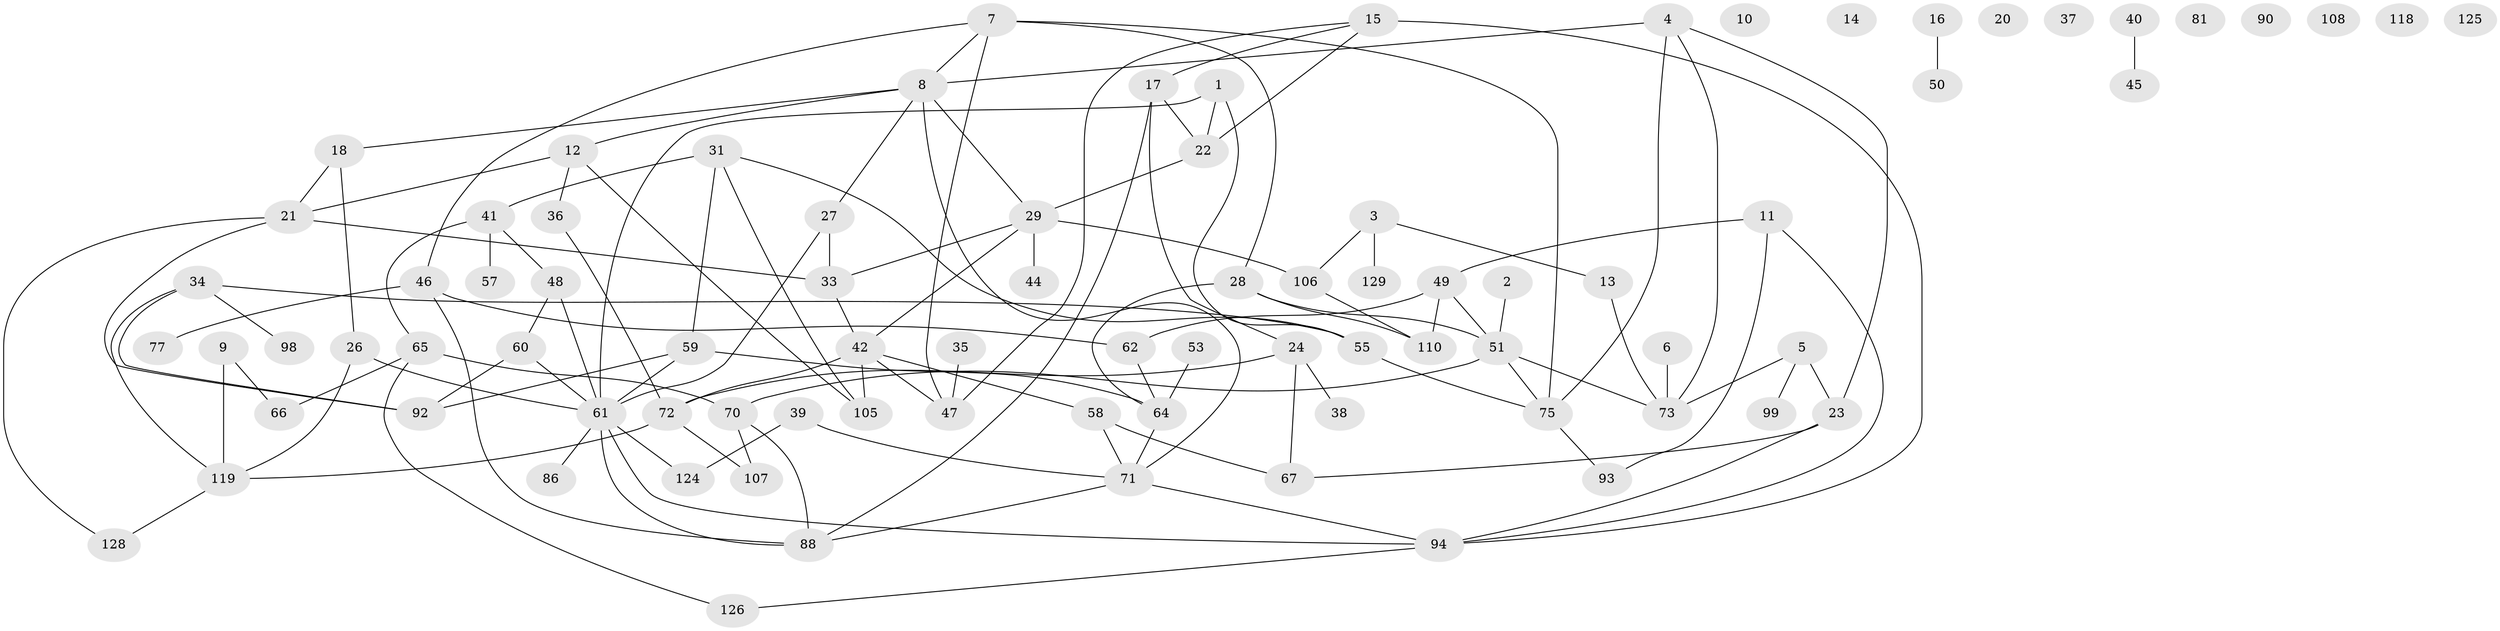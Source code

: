 // Generated by graph-tools (version 1.1) at 2025/23/03/03/25 07:23:25]
// undirected, 85 vertices, 124 edges
graph export_dot {
graph [start="1"]
  node [color=gray90,style=filled];
  1;
  2;
  3;
  4;
  5 [super="+30"];
  6;
  7 [super="+56"];
  8 [super="+111"];
  9;
  10;
  11 [super="+109"];
  12 [super="+80"];
  13;
  14;
  15 [super="+19"];
  16;
  17 [super="+25"];
  18;
  20;
  21 [super="+123"];
  22 [super="+32"];
  23 [super="+89"];
  24 [super="+117"];
  26;
  27 [super="+97"];
  28 [super="+100"];
  29 [super="+74"];
  31 [super="+63"];
  33 [super="+43"];
  34 [super="+96"];
  35;
  36;
  37 [super="+83"];
  38;
  39 [super="+120"];
  40;
  41;
  42 [super="+52"];
  44;
  45;
  46 [super="+76"];
  47 [super="+116"];
  48 [super="+87"];
  49 [super="+54"];
  50 [super="+114"];
  51 [super="+85"];
  53;
  55 [super="+78"];
  57;
  58;
  59 [super="+79"];
  60 [super="+104"];
  61 [super="+69"];
  62 [super="+112"];
  64 [super="+68"];
  65 [super="+101"];
  66 [super="+82"];
  67;
  70 [super="+84"];
  71 [super="+122"];
  72 [super="+91"];
  73 [super="+113"];
  75 [super="+95"];
  77;
  81;
  86 [super="+127"];
  88 [super="+103"];
  90 [super="+115"];
  92;
  93;
  94 [super="+102"];
  98;
  99;
  105;
  106;
  107;
  108;
  110;
  118;
  119 [super="+121"];
  124;
  125;
  126;
  128;
  129;
  1 -- 22;
  1 -- 55;
  1 -- 61;
  2 -- 51;
  3 -- 13;
  3 -- 106;
  3 -- 129;
  4 -- 23;
  4 -- 73;
  4 -- 75;
  4 -- 8;
  5 -- 73;
  5 -- 99;
  5 -- 23;
  6 -- 73;
  7 -- 28;
  7 -- 75;
  7 -- 46;
  7 -- 47;
  7 -- 8;
  8 -- 29;
  8 -- 18;
  8 -- 71;
  8 -- 27;
  8 -- 12;
  9 -- 119;
  9 -- 66;
  11 -- 49;
  11 -- 93;
  11 -- 94;
  12 -- 21;
  12 -- 105;
  12 -- 36;
  13 -- 73;
  15 -- 47;
  15 -- 17;
  15 -- 94;
  15 -- 22;
  16 -- 50;
  17 -- 24;
  17 -- 88;
  17 -- 22;
  18 -- 26;
  18 -- 21;
  21 -- 92;
  21 -- 128;
  21 -- 33;
  22 -- 29;
  23 -- 67;
  23 -- 94;
  24 -- 72;
  24 -- 67;
  24 -- 38;
  26 -- 119;
  26 -- 61;
  27 -- 33;
  27 -- 61;
  28 -- 110;
  28 -- 64;
  28 -- 51;
  29 -- 42;
  29 -- 33;
  29 -- 106;
  29 -- 44;
  31 -- 105;
  31 -- 41;
  31 -- 59;
  31 -- 55;
  33 -- 42;
  34 -- 92;
  34 -- 119;
  34 -- 98;
  34 -- 55;
  35 -- 47;
  36 -- 72;
  39 -- 124 [weight=2];
  39 -- 71;
  40 -- 45;
  41 -- 57;
  41 -- 48;
  41 -- 65;
  42 -- 47;
  42 -- 58;
  42 -- 105;
  42 -- 72;
  46 -- 77;
  46 -- 62;
  46 -- 88;
  48 -- 60;
  48 -- 61;
  49 -- 62;
  49 -- 51;
  49 -- 110;
  51 -- 75;
  51 -- 73;
  51 -- 70;
  53 -- 64;
  55 -- 75;
  58 -- 67;
  58 -- 71;
  59 -- 92;
  59 -- 64;
  59 -- 61;
  60 -- 92;
  60 -- 61;
  61 -- 88;
  61 -- 124;
  61 -- 94;
  61 -- 86;
  62 -- 64;
  64 -- 71;
  65 -- 126;
  65 -- 66;
  65 -- 70;
  70 -- 88;
  70 -- 107;
  71 -- 88;
  71 -- 94;
  72 -- 119;
  72 -- 107;
  75 -- 93;
  94 -- 126;
  106 -- 110;
  119 -- 128;
}
